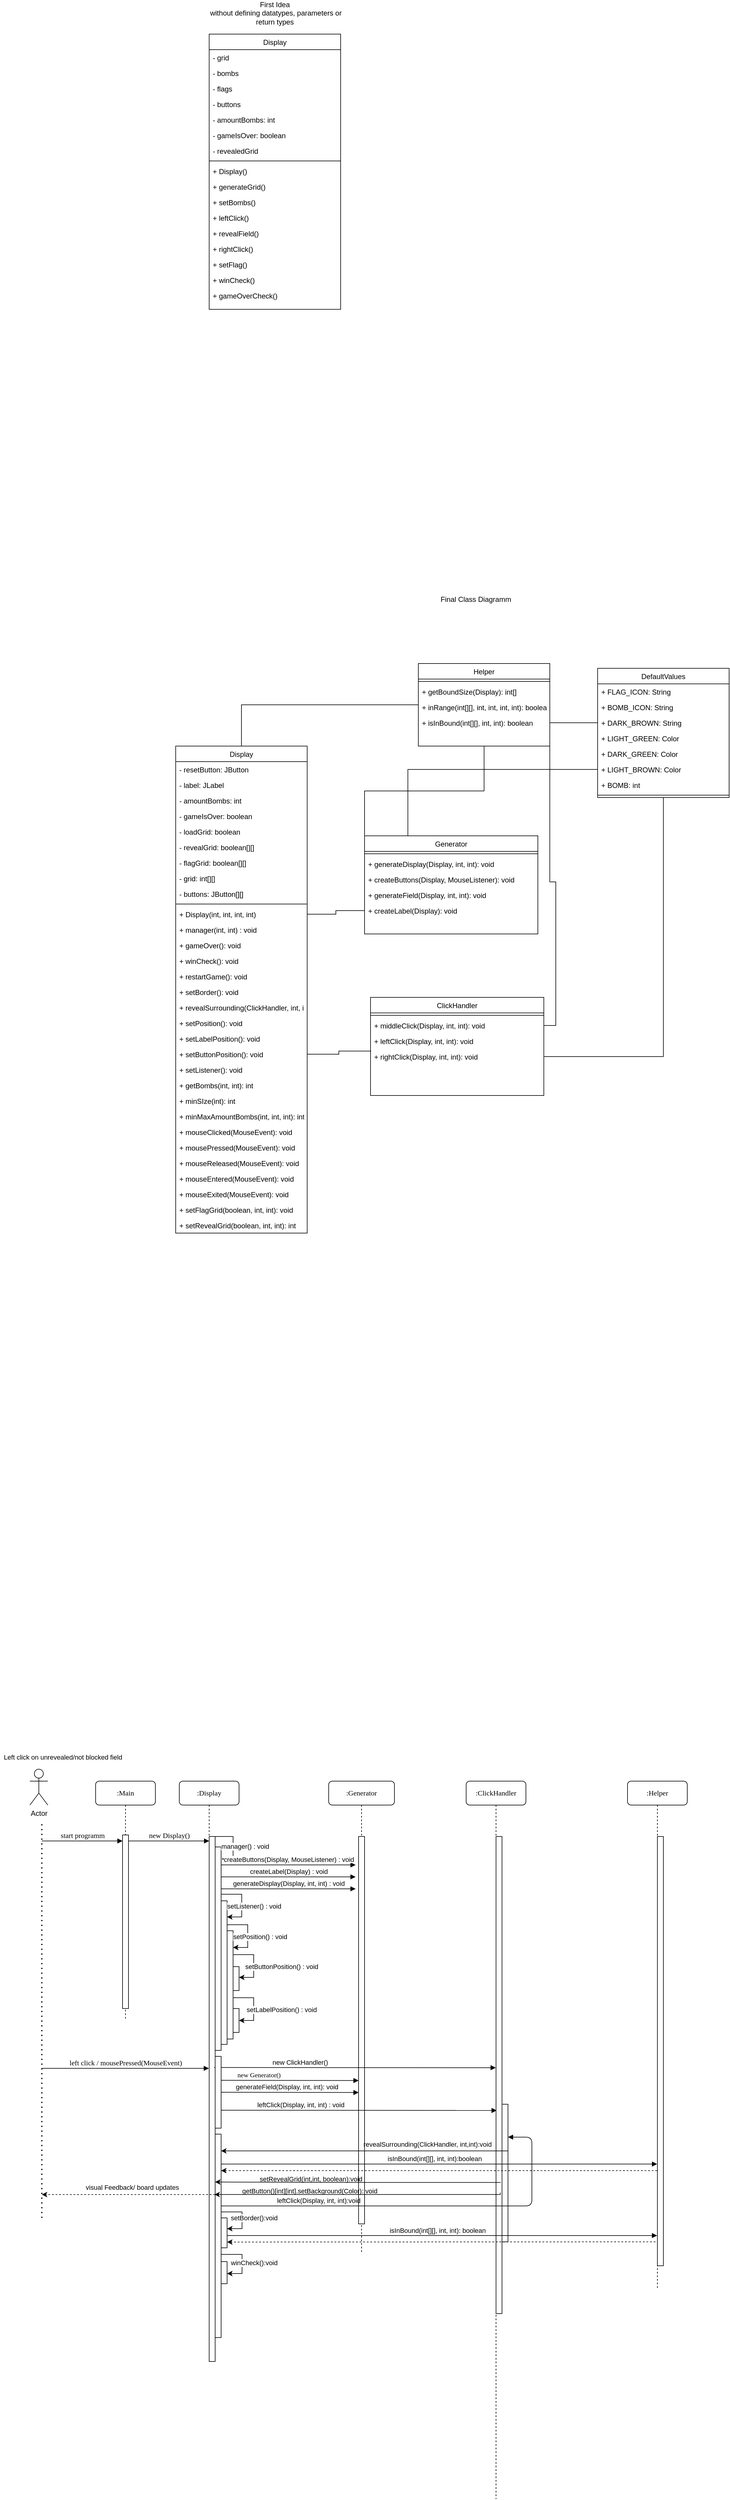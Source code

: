 <mxfile version="15.5.9" type="device"><diagram id="C5RBs43oDa-KdzZeNtuy" name="Page-1"><mxGraphModel dx="1283" dy="3025" grid="1" gridSize="10" guides="1" tooltips="1" connect="1" arrows="1" fold="1" page="1" pageScale="1" pageWidth="827" pageHeight="1169" math="0" shadow="0"><root><mxCell id="WIyWlLk6GJQsqaUBKTNV-0"/><mxCell id="WIyWlLk6GJQsqaUBKTNV-1" parent="WIyWlLk6GJQsqaUBKTNV-0"/><mxCell id="wgluwblKVtOTfsd3sbPl-81" style="edgeStyle=orthogonalEdgeStyle;rounded=0;orthogonalLoop=1;jettySize=auto;html=1;entryX=1;entryY=0.5;entryDx=0;entryDy=0;endArrow=none;endFill=0;" edge="1" parent="WIyWlLk6GJQsqaUBKTNV-1" source="uUnp1mqmzQOlFuW902xg-12" target="wgluwblKVtOTfsd3sbPl-70"><mxGeometry relative="1" as="geometry"/></mxCell><mxCell id="uUnp1mqmzQOlFuW902xg-12" value="DefaultValues" style="swimlane;fontStyle=0;align=center;verticalAlign=top;childLayout=stackLayout;horizontal=1;startSize=26;horizontalStack=0;resizeParent=1;resizeLast=0;collapsible=1;marginBottom=0;rounded=0;shadow=0;strokeWidth=1;" parent="WIyWlLk6GJQsqaUBKTNV-1" vertex="1"><mxGeometry x="1020" y="-880" width="220" height="216" as="geometry"><mxRectangle x="130" y="380" width="160" height="26" as="alternateBounds"/></mxGeometry></mxCell><mxCell id="uUnp1mqmzQOlFuW902xg-39" value="+ FLAG_ICON: String" style="text;align=left;verticalAlign=top;spacingLeft=4;spacingRight=4;overflow=hidden;rotatable=0;points=[[0,0.5],[1,0.5]];portConstraint=eastwest;" parent="uUnp1mqmzQOlFuW902xg-12" vertex="1"><mxGeometry y="26" width="220" height="26" as="geometry"/></mxCell><mxCell id="uUnp1mqmzQOlFuW902xg-40" value="+ BOMB_ICON: String" style="text;align=left;verticalAlign=top;spacingLeft=4;spacingRight=4;overflow=hidden;rotatable=0;points=[[0,0.5],[1,0.5]];portConstraint=eastwest;" parent="uUnp1mqmzQOlFuW902xg-12" vertex="1"><mxGeometry y="52" width="220" height="26" as="geometry"/></mxCell><mxCell id="hZGwBYvbkVKlF5h9FPud-7" value="+ DARK_BROWN: String" style="text;align=left;verticalAlign=top;spacingLeft=4;spacingRight=4;overflow=hidden;rotatable=0;points=[[0,0.5],[1,0.5]];portConstraint=eastwest;" parent="uUnp1mqmzQOlFuW902xg-12" vertex="1"><mxGeometry y="78" width="220" height="26" as="geometry"/></mxCell><mxCell id="hZGwBYvbkVKlF5h9FPud-1" value="+ LIGHT_GREEN: Color" style="text;align=left;verticalAlign=top;spacingLeft=4;spacingRight=4;overflow=hidden;rotatable=0;points=[[0,0.5],[1,0.5]];portConstraint=eastwest;" parent="uUnp1mqmzQOlFuW902xg-12" vertex="1"><mxGeometry y="104" width="220" height="26" as="geometry"/></mxCell><mxCell id="hZGwBYvbkVKlF5h9FPud-2" value="+ DARK_GREEN: Color" style="text;align=left;verticalAlign=top;spacingLeft=4;spacingRight=4;overflow=hidden;rotatable=0;points=[[0,0.5],[1,0.5]];portConstraint=eastwest;" parent="uUnp1mqmzQOlFuW902xg-12" vertex="1"><mxGeometry y="130" width="220" height="26" as="geometry"/></mxCell><mxCell id="hZGwBYvbkVKlF5h9FPud-5" value="+ LIGHT_BROWN: Color" style="text;align=left;verticalAlign=top;spacingLeft=4;spacingRight=4;overflow=hidden;rotatable=0;points=[[0,0.5],[1,0.5]];portConstraint=eastwest;" parent="uUnp1mqmzQOlFuW902xg-12" vertex="1"><mxGeometry y="156" width="220" height="26" as="geometry"/></mxCell><mxCell id="hZGwBYvbkVKlF5h9FPud-3" value="+ BOMB: int" style="text;align=left;verticalAlign=top;spacingLeft=4;spacingRight=4;overflow=hidden;rotatable=0;points=[[0,0.5],[1,0.5]];portConstraint=eastwest;" parent="uUnp1mqmzQOlFuW902xg-12" vertex="1"><mxGeometry y="182" width="220" height="26" as="geometry"/></mxCell><mxCell id="uUnp1mqmzQOlFuW902xg-15" value="" style="line;html=1;strokeWidth=1;align=left;verticalAlign=middle;spacingTop=-1;spacingLeft=3;spacingRight=3;rotatable=0;labelPosition=right;points=[];portConstraint=eastwest;" parent="uUnp1mqmzQOlFuW902xg-12" vertex="1"><mxGeometry y="208" width="220" height="8" as="geometry"/></mxCell><mxCell id="9EI791D7ymc9p0CAdMPS-42" value=":Display" style="shape=umlLifeline;perimeter=lifelinePerimeter;whiteSpace=wrap;html=1;container=1;collapsible=0;recursiveResize=0;outlineConnect=0;rounded=1;shadow=0;comic=0;labelBackgroundColor=none;strokeWidth=1;fontFamily=Verdana;fontSize=12;align=center;" parent="WIyWlLk6GJQsqaUBKTNV-1" vertex="1"><mxGeometry x="320" y="980" width="100" height="970" as="geometry"/></mxCell><mxCell id="9EI791D7ymc9p0CAdMPS-43" value="" style="html=1;points=[];perimeter=orthogonalPerimeter;rounded=0;shadow=0;comic=0;labelBackgroundColor=none;strokeWidth=1;fontFamily=Verdana;fontSize=12;align=center;" parent="9EI791D7ymc9p0CAdMPS-42" vertex="1"><mxGeometry x="60" y="110" width="10" height="340" as="geometry"/></mxCell><mxCell id="9EI791D7ymc9p0CAdMPS-44" style="edgeStyle=orthogonalEdgeStyle;rounded=0;orthogonalLoop=1;jettySize=auto;html=1;exitX=0.552;exitY=0;exitDx=0;exitDy=0;exitPerimeter=0;" parent="9EI791D7ymc9p0CAdMPS-42" source="9EI791D7ymc9p0CAdMPS-46" edge="1"><mxGeometry relative="1" as="geometry"><mxPoint x="71" y="130" as="targetPoint"/><Array as="points"><mxPoint x="90" y="93"/><mxPoint x="90" y="130"/></Array></mxGeometry></mxCell><mxCell id="9EI791D7ymc9p0CAdMPS-45" value="manager() : void" style="edgeLabel;html=1;align=center;verticalAlign=middle;resizable=0;points=[];" parent="9EI791D7ymc9p0CAdMPS-44" vertex="1" connectable="0"><mxGeometry x="0.113" relative="1" as="geometry"><mxPoint x="20" as="offset"/></mxGeometry></mxCell><mxCell id="9EI791D7ymc9p0CAdMPS-46" value="" style="html=1;points=[];perimeter=orthogonalPerimeter;rounded=0;shadow=0;comic=0;labelBackgroundColor=none;strokeWidth=1;fontFamily=Verdana;fontSize=12;align=center;" parent="9EI791D7ymc9p0CAdMPS-42" vertex="1"><mxGeometry x="50" y="92.5" width="10" height="877.5" as="geometry"/></mxCell><mxCell id="9EI791D7ymc9p0CAdMPS-66" value="" style="html=1;points=[];perimeter=orthogonalPerimeter;rounded=0;shadow=0;comic=0;labelBackgroundColor=none;strokeWidth=1;fontFamily=Verdana;fontSize=12;align=center;" parent="9EI791D7ymc9p0CAdMPS-42" vertex="1"><mxGeometry x="70" y="200" width="10" height="240" as="geometry"/></mxCell><mxCell id="wgluwblKVtOTfsd3sbPl-140" style="edgeStyle=orthogonalEdgeStyle;rounded=0;orthogonalLoop=1;jettySize=auto;html=1;exitX=0.552;exitY=0;exitDx=0;exitDy=0;exitPerimeter=0;" edge="1" parent="9EI791D7ymc9p0CAdMPS-42"><mxGeometry relative="1" as="geometry"><mxPoint x="80" y="227" as="targetPoint"/><Array as="points"><mxPoint x="104.48" y="189.53"/><mxPoint x="104.48" y="226.53"/></Array><mxPoint x="70" y="189.03" as="sourcePoint"/></mxGeometry></mxCell><mxCell id="wgluwblKVtOTfsd3sbPl-141" value="setListener() : void" style="edgeLabel;html=1;align=center;verticalAlign=middle;resizable=0;points=[];" vertex="1" connectable="0" parent="wgluwblKVtOTfsd3sbPl-140"><mxGeometry x="0.113" relative="1" as="geometry"><mxPoint x="20" as="offset"/></mxGeometry></mxCell><mxCell id="wgluwblKVtOTfsd3sbPl-220" value="" style="html=1;points=[];perimeter=orthogonalPerimeter;rounded=0;shadow=0;comic=0;labelBackgroundColor=none;strokeWidth=1;fontFamily=Verdana;fontSize=12;align=center;" vertex="1" parent="9EI791D7ymc9p0CAdMPS-42"><mxGeometry x="70" y="730" width="10" height="50" as="geometry"/></mxCell><mxCell id="wgluwblKVtOTfsd3sbPl-221" style="edgeStyle=orthogonalEdgeStyle;rounded=0;orthogonalLoop=1;jettySize=auto;html=1;exitX=0.552;exitY=0;exitDx=0;exitDy=0;exitPerimeter=0;" edge="1" parent="9EI791D7ymc9p0CAdMPS-42"><mxGeometry relative="1" as="geometry"><mxPoint x="80" y="823" as="targetPoint"/><Array as="points"><mxPoint x="70" y="791"/><mxPoint x="105" y="791"/><mxPoint x="105" y="823"/></Array><mxPoint x="70" y="785.03" as="sourcePoint"/></mxGeometry></mxCell><mxCell id="wgluwblKVtOTfsd3sbPl-222" value="winCheck():void" style="edgeLabel;html=1;align=center;verticalAlign=middle;resizable=0;points=[];" vertex="1" connectable="0" parent="wgluwblKVtOTfsd3sbPl-221"><mxGeometry x="0.113" relative="1" as="geometry"><mxPoint x="20" as="offset"/></mxGeometry></mxCell><mxCell id="9EI791D7ymc9p0CAdMPS-47" value=":Main" style="shape=umlLifeline;perimeter=lifelinePerimeter;whiteSpace=wrap;html=1;container=1;collapsible=0;recursiveResize=0;outlineConnect=0;rounded=1;shadow=0;comic=0;labelBackgroundColor=none;strokeWidth=1;fontFamily=Verdana;fontSize=12;align=center;" parent="WIyWlLk6GJQsqaUBKTNV-1" vertex="1"><mxGeometry x="180" y="980" width="100" height="400" as="geometry"/></mxCell><mxCell id="9EI791D7ymc9p0CAdMPS-48" value="" style="html=1;points=[];perimeter=orthogonalPerimeter;rounded=0;shadow=0;comic=0;labelBackgroundColor=none;strokeWidth=1;fontFamily=Verdana;fontSize=12;align=center;" parent="9EI791D7ymc9p0CAdMPS-47" vertex="1"><mxGeometry x="45" y="90" width="10" height="290" as="geometry"/></mxCell><mxCell id="9EI791D7ymc9p0CAdMPS-49" value="new Display()" style="html=1;verticalAlign=bottom;endArrow=block;labelBackgroundColor=none;fontFamily=Verdana;fontSize=12;edgeStyle=elbowEdgeStyle;elbow=vertical;" parent="WIyWlLk6GJQsqaUBKTNV-1" source="9EI791D7ymc9p0CAdMPS-48" edge="1"><mxGeometry relative="1" as="geometry"><mxPoint x="300" y="1090" as="sourcePoint"/><mxPoint x="370" y="1080" as="targetPoint"/><Array as="points"><mxPoint x="370" y="1080"/></Array></mxGeometry></mxCell><mxCell id="9EI791D7ymc9p0CAdMPS-65" value="&lt;span style=&quot;font-size: 11px ; background-color: rgb(255 , 255 , 255)&quot;&gt;Left click on unrevealed/not blocked field&lt;/span&gt;" style="text;html=1;align=center;verticalAlign=middle;resizable=0;points=[];autosize=1;" parent="WIyWlLk6GJQsqaUBKTNV-1" vertex="1"><mxGeometry x="20" y="930" width="210" height="20" as="geometry"/></mxCell><mxCell id="wgluwblKVtOTfsd3sbPl-4" value="Display" style="swimlane;fontStyle=0;align=center;verticalAlign=top;childLayout=stackLayout;horizontal=1;startSize=26;horizontalStack=0;resizeParent=1;resizeLast=0;collapsible=1;marginBottom=0;rounded=0;shadow=0;strokeWidth=1;" vertex="1" parent="WIyWlLk6GJQsqaUBKTNV-1"><mxGeometry x="314" y="-750" width="220" height="814" as="geometry"><mxRectangle x="130" y="380" width="160" height="26" as="alternateBounds"/></mxGeometry></mxCell><mxCell id="wgluwblKVtOTfsd3sbPl-5" value="- resetButton: JButton" style="text;align=left;verticalAlign=top;spacingLeft=4;spacingRight=4;overflow=hidden;rotatable=0;points=[[0,0.5],[1,0.5]];portConstraint=eastwest;" vertex="1" parent="wgluwblKVtOTfsd3sbPl-4"><mxGeometry y="26" width="220" height="26" as="geometry"/></mxCell><mxCell id="wgluwblKVtOTfsd3sbPl-6" value="- label: JLabel" style="text;align=left;verticalAlign=top;spacingLeft=4;spacingRight=4;overflow=hidden;rotatable=0;points=[[0,0.5],[1,0.5]];portConstraint=eastwest;" vertex="1" parent="wgluwblKVtOTfsd3sbPl-4"><mxGeometry y="52" width="220" height="26" as="geometry"/></mxCell><mxCell id="wgluwblKVtOTfsd3sbPl-7" value="- amountBombs: int" style="text;align=left;verticalAlign=top;spacingLeft=4;spacingRight=4;overflow=hidden;rotatable=0;points=[[0,0.5],[1,0.5]];portConstraint=eastwest;" vertex="1" parent="wgluwblKVtOTfsd3sbPl-4"><mxGeometry y="78" width="220" height="26" as="geometry"/></mxCell><mxCell id="wgluwblKVtOTfsd3sbPl-71" value="- gameIsOver: boolean" style="text;align=left;verticalAlign=top;spacingLeft=4;spacingRight=4;overflow=hidden;rotatable=0;points=[[0,0.5],[1,0.5]];portConstraint=eastwest;" vertex="1" parent="wgluwblKVtOTfsd3sbPl-4"><mxGeometry y="104" width="220" height="26" as="geometry"/></mxCell><mxCell id="wgluwblKVtOTfsd3sbPl-8" value="- loadGrid: boolean" style="text;align=left;verticalAlign=top;spacingLeft=4;spacingRight=4;overflow=hidden;rotatable=0;points=[[0,0.5],[1,0.5]];portConstraint=eastwest;" vertex="1" parent="wgluwblKVtOTfsd3sbPl-4"><mxGeometry y="130" width="220" height="26" as="geometry"/></mxCell><mxCell id="wgluwblKVtOTfsd3sbPl-9" value="- revealGrid: boolean[][]" style="text;align=left;verticalAlign=top;spacingLeft=4;spacingRight=4;overflow=hidden;rotatable=0;points=[[0,0.5],[1,0.5]];portConstraint=eastwest;" vertex="1" parent="wgluwblKVtOTfsd3sbPl-4"><mxGeometry y="156" width="220" height="26" as="geometry"/></mxCell><mxCell id="wgluwblKVtOTfsd3sbPl-10" value="- flagGrid: boolean[][]" style="text;align=left;verticalAlign=top;spacingLeft=4;spacingRight=4;overflow=hidden;rotatable=0;points=[[0,0.5],[1,0.5]];portConstraint=eastwest;" vertex="1" parent="wgluwblKVtOTfsd3sbPl-4"><mxGeometry y="182" width="220" height="26" as="geometry"/></mxCell><mxCell id="wgluwblKVtOTfsd3sbPl-11" value="- grid: int[][]" style="text;align=left;verticalAlign=top;spacingLeft=4;spacingRight=4;overflow=hidden;rotatable=0;points=[[0,0.5],[1,0.5]];portConstraint=eastwest;" vertex="1" parent="wgluwblKVtOTfsd3sbPl-4"><mxGeometry y="208" width="220" height="26" as="geometry"/></mxCell><mxCell id="wgluwblKVtOTfsd3sbPl-12" value="- buttons: JButton[][]" style="text;align=left;verticalAlign=top;spacingLeft=4;spacingRight=4;overflow=hidden;rotatable=0;points=[[0,0.5],[1,0.5]];portConstraint=eastwest;" vertex="1" parent="wgluwblKVtOTfsd3sbPl-4"><mxGeometry y="234" width="220" height="26" as="geometry"/></mxCell><mxCell id="wgluwblKVtOTfsd3sbPl-14" value="" style="line;html=1;strokeWidth=1;align=left;verticalAlign=middle;spacingTop=-1;spacingLeft=3;spacingRight=3;rotatable=0;labelPosition=right;points=[];portConstraint=eastwest;" vertex="1" parent="wgluwblKVtOTfsd3sbPl-4"><mxGeometry y="260" width="220" height="8" as="geometry"/></mxCell><mxCell id="wgluwblKVtOTfsd3sbPl-72" value="+ Display(int, int, int, int) " style="text;align=left;verticalAlign=top;spacingLeft=4;spacingRight=4;overflow=hidden;rotatable=0;points=[[0,0.5],[1,0.5]];portConstraint=eastwest;" vertex="1" parent="wgluwblKVtOTfsd3sbPl-4"><mxGeometry y="268" width="220" height="26" as="geometry"/></mxCell><mxCell id="wgluwblKVtOTfsd3sbPl-15" value="+ manager(int, int) : void" style="text;align=left;verticalAlign=top;spacingLeft=4;spacingRight=4;overflow=hidden;rotatable=0;points=[[0,0.5],[1,0.5]];portConstraint=eastwest;" vertex="1" parent="wgluwblKVtOTfsd3sbPl-4"><mxGeometry y="294" width="220" height="26" as="geometry"/></mxCell><mxCell id="wgluwblKVtOTfsd3sbPl-17" value="+ gameOver(): void" style="text;align=left;verticalAlign=top;spacingLeft=4;spacingRight=4;overflow=hidden;rotatable=0;points=[[0,0.5],[1,0.5]];portConstraint=eastwest;" vertex="1" parent="wgluwblKVtOTfsd3sbPl-4"><mxGeometry y="320" width="220" height="26" as="geometry"/></mxCell><mxCell id="wgluwblKVtOTfsd3sbPl-18" value="+ winCheck(): void" style="text;align=left;verticalAlign=top;spacingLeft=4;spacingRight=4;overflow=hidden;rotatable=0;points=[[0,0.5],[1,0.5]];portConstraint=eastwest;" vertex="1" parent="wgluwblKVtOTfsd3sbPl-4"><mxGeometry y="346" width="220" height="26" as="geometry"/></mxCell><mxCell id="wgluwblKVtOTfsd3sbPl-19" value="+ restartGame(): void" style="text;align=left;verticalAlign=top;spacingLeft=4;spacingRight=4;overflow=hidden;rotatable=0;points=[[0,0.5],[1,0.5]];portConstraint=eastwest;" vertex="1" parent="wgluwblKVtOTfsd3sbPl-4"><mxGeometry y="372" width="220" height="26" as="geometry"/></mxCell><mxCell id="wgluwblKVtOTfsd3sbPl-20" value="+ setBorder(): void" style="text;align=left;verticalAlign=top;spacingLeft=4;spacingRight=4;overflow=hidden;rotatable=0;points=[[0,0.5],[1,0.5]];portConstraint=eastwest;" vertex="1" parent="wgluwblKVtOTfsd3sbPl-4"><mxGeometry y="398" width="220" height="26" as="geometry"/></mxCell><mxCell id="wgluwblKVtOTfsd3sbPl-22" value="+ revealSurrounding(ClickHandler, int, int): void" style="text;align=left;verticalAlign=top;spacingLeft=4;spacingRight=4;overflow=hidden;rotatable=0;points=[[0,0.5],[1,0.5]];portConstraint=eastwest;" vertex="1" parent="wgluwblKVtOTfsd3sbPl-4"><mxGeometry y="424" width="220" height="26" as="geometry"/></mxCell><mxCell id="wgluwblKVtOTfsd3sbPl-16" value="+ setPosition(): void" style="text;align=left;verticalAlign=top;spacingLeft=4;spacingRight=4;overflow=hidden;rotatable=0;points=[[0,0.5],[1,0.5]];portConstraint=eastwest;" vertex="1" parent="wgluwblKVtOTfsd3sbPl-4"><mxGeometry y="450" width="220" height="26" as="geometry"/></mxCell><mxCell id="wgluwblKVtOTfsd3sbPl-73" value="+ setLabelPosition(): void" style="text;align=left;verticalAlign=top;spacingLeft=4;spacingRight=4;overflow=hidden;rotatable=0;points=[[0,0.5],[1,0.5]];portConstraint=eastwest;" vertex="1" parent="wgluwblKVtOTfsd3sbPl-4"><mxGeometry y="476" width="220" height="26" as="geometry"/></mxCell><mxCell id="wgluwblKVtOTfsd3sbPl-28" value="+ setButtonPosition(): void" style="text;align=left;verticalAlign=top;spacingLeft=4;spacingRight=4;overflow=hidden;rotatable=0;points=[[0,0.5],[1,0.5]];portConstraint=eastwest;" vertex="1" parent="wgluwblKVtOTfsd3sbPl-4"><mxGeometry y="502" width="220" height="26" as="geometry"/></mxCell><mxCell id="wgluwblKVtOTfsd3sbPl-33" value="+ setListener(): void" style="text;align=left;verticalAlign=top;spacingLeft=4;spacingRight=4;overflow=hidden;rotatable=0;points=[[0,0.5],[1,0.5]];portConstraint=eastwest;" vertex="1" parent="wgluwblKVtOTfsd3sbPl-4"><mxGeometry y="528" width="220" height="26" as="geometry"/></mxCell><mxCell id="wgluwblKVtOTfsd3sbPl-34" value="+ getBombs(int, int): int" style="text;align=left;verticalAlign=top;spacingLeft=4;spacingRight=4;overflow=hidden;rotatable=0;points=[[0,0.5],[1,0.5]];portConstraint=eastwest;" vertex="1" parent="wgluwblKVtOTfsd3sbPl-4"><mxGeometry y="554" width="220" height="26" as="geometry"/></mxCell><mxCell id="wgluwblKVtOTfsd3sbPl-35" value="+ minSIze(int): int" style="text;align=left;verticalAlign=top;spacingLeft=4;spacingRight=4;overflow=hidden;rotatable=0;points=[[0,0.5],[1,0.5]];portConstraint=eastwest;" vertex="1" parent="wgluwblKVtOTfsd3sbPl-4"><mxGeometry y="580" width="220" height="26" as="geometry"/></mxCell><mxCell id="wgluwblKVtOTfsd3sbPl-36" value="+ minMaxAmountBombs(int, int, int): int" style="text;align=left;verticalAlign=top;spacingLeft=4;spacingRight=4;overflow=hidden;rotatable=0;points=[[0,0.5],[1,0.5]];portConstraint=eastwest;" vertex="1" parent="wgluwblKVtOTfsd3sbPl-4"><mxGeometry y="606" width="220" height="26" as="geometry"/></mxCell><mxCell id="wgluwblKVtOTfsd3sbPl-37" value="+ mouseClicked(MouseEvent): void" style="text;align=left;verticalAlign=top;spacingLeft=4;spacingRight=4;overflow=hidden;rotatable=0;points=[[0,0.5],[1,0.5]];portConstraint=eastwest;" vertex="1" parent="wgluwblKVtOTfsd3sbPl-4"><mxGeometry y="632" width="220" height="26" as="geometry"/></mxCell><mxCell id="wgluwblKVtOTfsd3sbPl-38" value="+ mousePressed(MouseEvent): void" style="text;align=left;verticalAlign=top;spacingLeft=4;spacingRight=4;overflow=hidden;rotatable=0;points=[[0,0.5],[1,0.5]];portConstraint=eastwest;" vertex="1" parent="wgluwblKVtOTfsd3sbPl-4"><mxGeometry y="658" width="220" height="26" as="geometry"/></mxCell><mxCell id="wgluwblKVtOTfsd3sbPl-39" value="+ mouseReleased(MouseEvent): void" style="text;align=left;verticalAlign=top;spacingLeft=4;spacingRight=4;overflow=hidden;rotatable=0;points=[[0,0.5],[1,0.5]];portConstraint=eastwest;" vertex="1" parent="wgluwblKVtOTfsd3sbPl-4"><mxGeometry y="684" width="220" height="26" as="geometry"/></mxCell><mxCell id="wgluwblKVtOTfsd3sbPl-40" value="+ mouseEntered(MouseEvent): void" style="text;align=left;verticalAlign=top;spacingLeft=4;spacingRight=4;overflow=hidden;rotatable=0;points=[[0,0.5],[1,0.5]];portConstraint=eastwest;" vertex="1" parent="wgluwblKVtOTfsd3sbPl-4"><mxGeometry y="710" width="220" height="26" as="geometry"/></mxCell><mxCell id="wgluwblKVtOTfsd3sbPl-41" value="+ mouseExited(MouseEvent): void" style="text;align=left;verticalAlign=top;spacingLeft=4;spacingRight=4;overflow=hidden;rotatable=0;points=[[0,0.5],[1,0.5]];portConstraint=eastwest;" vertex="1" parent="wgluwblKVtOTfsd3sbPl-4"><mxGeometry y="736" width="220" height="26" as="geometry"/></mxCell><mxCell id="wgluwblKVtOTfsd3sbPl-116" value="+ setFlagGrid(boolean, int, int): void" style="text;align=left;verticalAlign=top;spacingLeft=4;spacingRight=4;overflow=hidden;rotatable=0;points=[[0,0.5],[1,0.5]];portConstraint=eastwest;" vertex="1" parent="wgluwblKVtOTfsd3sbPl-4"><mxGeometry y="762" width="220" height="26" as="geometry"/></mxCell><mxCell id="wgluwblKVtOTfsd3sbPl-117" value="+ setRevealGrid(boolean, int, int): int" style="text;align=left;verticalAlign=top;spacingLeft=4;spacingRight=4;overflow=hidden;rotatable=0;points=[[0,0.5],[1,0.5]];portConstraint=eastwest;" vertex="1" parent="wgluwblKVtOTfsd3sbPl-4"><mxGeometry y="788" width="220" height="26" as="geometry"/></mxCell><mxCell id="wgluwblKVtOTfsd3sbPl-77" style="edgeStyle=orthogonalEdgeStyle;rounded=0;orthogonalLoop=1;jettySize=auto;html=1;entryX=0.5;entryY=0;entryDx=0;entryDy=0;endArrow=none;endFill=0;" edge="1" parent="WIyWlLk6GJQsqaUBKTNV-1" source="wgluwblKVtOTfsd3sbPl-43" target="wgluwblKVtOTfsd3sbPl-4"><mxGeometry relative="1" as="geometry"/></mxCell><mxCell id="wgluwblKVtOTfsd3sbPl-79" style="edgeStyle=orthogonalEdgeStyle;rounded=0;orthogonalLoop=1;jettySize=auto;html=1;entryX=0;entryY=0;entryDx=0;entryDy=0;endArrow=none;endFill=0;" edge="1" parent="WIyWlLk6GJQsqaUBKTNV-1" source="wgluwblKVtOTfsd3sbPl-43" target="wgluwblKVtOTfsd3sbPl-53"><mxGeometry relative="1" as="geometry"/></mxCell><mxCell id="wgluwblKVtOTfsd3sbPl-82" style="edgeStyle=orthogonalEdgeStyle;rounded=0;orthogonalLoop=1;jettySize=auto;html=1;exitX=1;exitY=1;exitDx=0;exitDy=0;entryX=1;entryY=0.5;entryDx=0;entryDy=0;endArrow=none;endFill=0;" edge="1" parent="WIyWlLk6GJQsqaUBKTNV-1" source="wgluwblKVtOTfsd3sbPl-43" target="wgluwblKVtOTfsd3sbPl-25"><mxGeometry relative="1" as="geometry"/></mxCell><mxCell id="wgluwblKVtOTfsd3sbPl-43" value="Helper" style="swimlane;fontStyle=0;align=center;verticalAlign=top;childLayout=stackLayout;horizontal=1;startSize=26;horizontalStack=0;resizeParent=1;resizeLast=0;collapsible=1;marginBottom=0;rounded=0;shadow=0;strokeWidth=1;" vertex="1" parent="WIyWlLk6GJQsqaUBKTNV-1"><mxGeometry x="720" y="-888" width="220" height="138" as="geometry"><mxRectangle x="130" y="380" width="160" height="26" as="alternateBounds"/></mxGeometry></mxCell><mxCell id="wgluwblKVtOTfsd3sbPl-51" value="" style="line;html=1;strokeWidth=1;align=left;verticalAlign=middle;spacingTop=-1;spacingLeft=3;spacingRight=3;rotatable=0;labelPosition=right;points=[];portConstraint=eastwest;" vertex="1" parent="wgluwblKVtOTfsd3sbPl-43"><mxGeometry y="26" width="220" height="8" as="geometry"/></mxCell><mxCell id="wgluwblKVtOTfsd3sbPl-30" value="+ getBoundSize(Display): int[]" style="text;align=left;verticalAlign=top;spacingLeft=4;spacingRight=4;overflow=hidden;rotatable=0;points=[[0,0.5],[1,0.5]];portConstraint=eastwest;" vertex="1" parent="wgluwblKVtOTfsd3sbPl-43"><mxGeometry y="34" width="220" height="26" as="geometry"/></mxCell><mxCell id="wgluwblKVtOTfsd3sbPl-32" value="+ inRange(int[][], int, int, int, int): boolean" style="text;align=left;verticalAlign=top;spacingLeft=4;spacingRight=4;overflow=hidden;rotatable=0;points=[[0,0.5],[1,0.5]];portConstraint=eastwest;" vertex="1" parent="wgluwblKVtOTfsd3sbPl-43"><mxGeometry y="60" width="220" height="26" as="geometry"/></mxCell><mxCell id="wgluwblKVtOTfsd3sbPl-23" value="+ isInBound(int[][], int, int): boolean" style="text;align=left;verticalAlign=top;spacingLeft=4;spacingRight=4;overflow=hidden;rotatable=0;points=[[0,0.5],[1,0.5]];portConstraint=eastwest;" vertex="1" parent="wgluwblKVtOTfsd3sbPl-43"><mxGeometry y="86" width="220" height="26" as="geometry"/></mxCell><mxCell id="wgluwblKVtOTfsd3sbPl-53" value="Generator" style="swimlane;fontStyle=0;align=center;verticalAlign=top;childLayout=stackLayout;horizontal=1;startSize=26;horizontalStack=0;resizeParent=1;resizeLast=0;collapsible=1;marginBottom=0;rounded=0;shadow=0;strokeWidth=1;" vertex="1" parent="WIyWlLk6GJQsqaUBKTNV-1"><mxGeometry x="630" y="-600" width="290" height="164" as="geometry"><mxRectangle x="130" y="380" width="160" height="26" as="alternateBounds"/></mxGeometry></mxCell><mxCell id="wgluwblKVtOTfsd3sbPl-54" value="" style="line;html=1;strokeWidth=1;align=left;verticalAlign=middle;spacingTop=-1;spacingLeft=3;spacingRight=3;rotatable=0;labelPosition=right;points=[];portConstraint=eastwest;" vertex="1" parent="wgluwblKVtOTfsd3sbPl-53"><mxGeometry y="26" width="290" height="8" as="geometry"/></mxCell><mxCell id="wgluwblKVtOTfsd3sbPl-26" value="+ generateDisplay(Display, int, int): void" style="text;align=left;verticalAlign=top;spacingLeft=4;spacingRight=4;overflow=hidden;rotatable=0;points=[[0,0.5],[1,0.5]];portConstraint=eastwest;" vertex="1" parent="wgluwblKVtOTfsd3sbPl-53"><mxGeometry y="34" width="290" height="26" as="geometry"/></mxCell><mxCell id="wgluwblKVtOTfsd3sbPl-27" value="+ createButtons(Display, MouseListener): void" style="text;align=left;verticalAlign=top;spacingLeft=4;spacingRight=4;overflow=hidden;rotatable=0;points=[[0,0.5],[1,0.5]];portConstraint=eastwest;" vertex="1" parent="wgluwblKVtOTfsd3sbPl-53"><mxGeometry y="60" width="290" height="26" as="geometry"/></mxCell><mxCell id="wgluwblKVtOTfsd3sbPl-31" value="+ generateField(Display, int, int): void" style="text;align=left;verticalAlign=top;spacingLeft=4;spacingRight=4;overflow=hidden;rotatable=0;points=[[0,0.5],[1,0.5]];portConstraint=eastwest;" vertex="1" parent="wgluwblKVtOTfsd3sbPl-53"><mxGeometry y="86" width="290" height="26" as="geometry"/></mxCell><mxCell id="wgluwblKVtOTfsd3sbPl-63" value="+ createLabel(Display): void" style="text;align=left;verticalAlign=top;spacingLeft=4;spacingRight=4;overflow=hidden;rotatable=0;points=[[0,0.5],[1,0.5]];portConstraint=eastwest;" vertex="1" parent="wgluwblKVtOTfsd3sbPl-53"><mxGeometry y="112" width="290" height="26" as="geometry"/></mxCell><mxCell id="wgluwblKVtOTfsd3sbPl-64" value="ClickHandler" style="swimlane;fontStyle=0;align=center;verticalAlign=top;childLayout=stackLayout;horizontal=1;startSize=26;horizontalStack=0;resizeParent=1;resizeLast=0;collapsible=1;marginBottom=0;rounded=0;shadow=0;strokeWidth=1;" vertex="1" parent="WIyWlLk6GJQsqaUBKTNV-1"><mxGeometry x="640" y="-330" width="290" height="164" as="geometry"><mxRectangle x="130" y="380" width="160" height="26" as="alternateBounds"/></mxGeometry></mxCell><mxCell id="wgluwblKVtOTfsd3sbPl-65" value="" style="line;html=1;strokeWidth=1;align=left;verticalAlign=middle;spacingTop=-1;spacingLeft=3;spacingRight=3;rotatable=0;labelPosition=right;points=[];portConstraint=eastwest;" vertex="1" parent="wgluwblKVtOTfsd3sbPl-64"><mxGeometry y="26" width="290" height="8" as="geometry"/></mxCell><mxCell id="wgluwblKVtOTfsd3sbPl-25" value="+ middleClick(Display, int, int): void" style="text;align=left;verticalAlign=top;spacingLeft=4;spacingRight=4;overflow=hidden;rotatable=0;points=[[0,0.5],[1,0.5]];portConstraint=eastwest;" vertex="1" parent="wgluwblKVtOTfsd3sbPl-64"><mxGeometry y="34" width="290" height="26" as="geometry"/></mxCell><mxCell id="wgluwblKVtOTfsd3sbPl-21" value="+ leftClick(Display, int, int): void" style="text;align=left;verticalAlign=top;spacingLeft=4;spacingRight=4;overflow=hidden;rotatable=0;points=[[0,0.5],[1,0.5]];portConstraint=eastwest;" vertex="1" parent="wgluwblKVtOTfsd3sbPl-64"><mxGeometry y="60" width="290" height="26" as="geometry"/></mxCell><mxCell id="wgluwblKVtOTfsd3sbPl-70" value="+ rightClick(Display, int, int): void" style="text;align=left;verticalAlign=top;spacingLeft=4;spacingRight=4;overflow=hidden;rotatable=0;points=[[0,0.5],[1,0.5]];portConstraint=eastwest;" vertex="1" parent="wgluwblKVtOTfsd3sbPl-64"><mxGeometry y="86" width="290" height="26" as="geometry"/></mxCell><mxCell id="wgluwblKVtOTfsd3sbPl-75" style="edgeStyle=orthogonalEdgeStyle;rounded=0;orthogonalLoop=1;jettySize=auto;html=1;entryX=0;entryY=0.5;entryDx=0;entryDy=0;endArrow=none;endFill=0;" edge="1" parent="WIyWlLk6GJQsqaUBKTNV-1" source="wgluwblKVtOTfsd3sbPl-72" target="wgluwblKVtOTfsd3sbPl-63"><mxGeometry relative="1" as="geometry"/></mxCell><mxCell id="wgluwblKVtOTfsd3sbPl-76" style="edgeStyle=orthogonalEdgeStyle;rounded=0;orthogonalLoop=1;jettySize=auto;html=1;exitX=1;exitY=0.5;exitDx=0;exitDy=0;entryX=0.003;entryY=0.145;entryDx=0;entryDy=0;entryPerimeter=0;endArrow=none;endFill=0;" edge="1" parent="WIyWlLk6GJQsqaUBKTNV-1" source="wgluwblKVtOTfsd3sbPl-28" target="wgluwblKVtOTfsd3sbPl-70"><mxGeometry relative="1" as="geometry"/></mxCell><mxCell id="wgluwblKVtOTfsd3sbPl-78" style="edgeStyle=orthogonalEdgeStyle;rounded=0;orthogonalLoop=1;jettySize=auto;html=1;entryX=1;entryY=0.5;entryDx=0;entryDy=0;endArrow=none;endFill=0;" edge="1" parent="WIyWlLk6GJQsqaUBKTNV-1" source="hZGwBYvbkVKlF5h9FPud-7" target="wgluwblKVtOTfsd3sbPl-23"><mxGeometry relative="1" as="geometry"/></mxCell><mxCell id="wgluwblKVtOTfsd3sbPl-80" style="edgeStyle=orthogonalEdgeStyle;rounded=0;orthogonalLoop=1;jettySize=auto;html=1;exitX=0;exitY=0.5;exitDx=0;exitDy=0;entryX=0.25;entryY=0;entryDx=0;entryDy=0;endArrow=none;endFill=0;" edge="1" parent="WIyWlLk6GJQsqaUBKTNV-1" source="hZGwBYvbkVKlF5h9FPud-5" target="wgluwblKVtOTfsd3sbPl-53"><mxGeometry relative="1" as="geometry"/></mxCell><mxCell id="wgluwblKVtOTfsd3sbPl-83" value="Display" style="swimlane;fontStyle=0;align=center;verticalAlign=top;childLayout=stackLayout;horizontal=1;startSize=26;horizontalStack=0;resizeParent=1;resizeLast=0;collapsible=1;marginBottom=0;rounded=0;shadow=0;strokeWidth=1;" vertex="1" parent="WIyWlLk6GJQsqaUBKTNV-1"><mxGeometry x="370" y="-1940" width="220" height="460" as="geometry"><mxRectangle x="130" y="380" width="160" height="26" as="alternateBounds"/></mxGeometry></mxCell><mxCell id="wgluwblKVtOTfsd3sbPl-91" value="- grid" style="text;align=left;verticalAlign=top;spacingLeft=4;spacingRight=4;overflow=hidden;rotatable=0;points=[[0,0.5],[1,0.5]];portConstraint=eastwest;" vertex="1" parent="wgluwblKVtOTfsd3sbPl-83"><mxGeometry y="26" width="220" height="26" as="geometry"/></mxCell><mxCell id="wgluwblKVtOTfsd3sbPl-113" value="- bombs" style="text;align=left;verticalAlign=top;spacingLeft=4;spacingRight=4;overflow=hidden;rotatable=0;points=[[0,0.5],[1,0.5]];portConstraint=eastwest;" vertex="1" parent="wgluwblKVtOTfsd3sbPl-83"><mxGeometry y="52" width="220" height="26" as="geometry"/></mxCell><mxCell id="wgluwblKVtOTfsd3sbPl-114" value="- flags" style="text;align=left;verticalAlign=top;spacingLeft=4;spacingRight=4;overflow=hidden;rotatable=0;points=[[0,0.5],[1,0.5]];portConstraint=eastwest;" vertex="1" parent="wgluwblKVtOTfsd3sbPl-83"><mxGeometry y="78" width="220" height="26" as="geometry"/></mxCell><mxCell id="wgluwblKVtOTfsd3sbPl-92" value="- buttons" style="text;align=left;verticalAlign=top;spacingLeft=4;spacingRight=4;overflow=hidden;rotatable=0;points=[[0,0.5],[1,0.5]];portConstraint=eastwest;" vertex="1" parent="wgluwblKVtOTfsd3sbPl-83"><mxGeometry y="104" width="220" height="26" as="geometry"/></mxCell><mxCell id="wgluwblKVtOTfsd3sbPl-86" value="- amountBombs: int" style="text;align=left;verticalAlign=top;spacingLeft=4;spacingRight=4;overflow=hidden;rotatable=0;points=[[0,0.5],[1,0.5]];portConstraint=eastwest;" vertex="1" parent="wgluwblKVtOTfsd3sbPl-83"><mxGeometry y="130" width="220" height="26" as="geometry"/></mxCell><mxCell id="wgluwblKVtOTfsd3sbPl-87" value="- gameIsOver: boolean" style="text;align=left;verticalAlign=top;spacingLeft=4;spacingRight=4;overflow=hidden;rotatable=0;points=[[0,0.5],[1,0.5]];portConstraint=eastwest;" vertex="1" parent="wgluwblKVtOTfsd3sbPl-83"><mxGeometry y="156" width="220" height="26" as="geometry"/></mxCell><mxCell id="wgluwblKVtOTfsd3sbPl-89" value="- revealedGrid&#10;" style="text;align=left;verticalAlign=top;spacingLeft=4;spacingRight=4;overflow=hidden;rotatable=0;points=[[0,0.5],[1,0.5]];portConstraint=eastwest;" vertex="1" parent="wgluwblKVtOTfsd3sbPl-83"><mxGeometry y="182" width="220" height="26" as="geometry"/></mxCell><mxCell id="wgluwblKVtOTfsd3sbPl-93" value="" style="line;html=1;strokeWidth=1;align=left;verticalAlign=middle;spacingTop=-1;spacingLeft=3;spacingRight=3;rotatable=0;labelPosition=right;points=[];portConstraint=eastwest;" vertex="1" parent="wgluwblKVtOTfsd3sbPl-83"><mxGeometry y="208" width="220" height="8" as="geometry"/></mxCell><mxCell id="wgluwblKVtOTfsd3sbPl-94" value="+ Display() " style="text;align=left;verticalAlign=top;spacingLeft=4;spacingRight=4;overflow=hidden;rotatable=0;points=[[0,0.5],[1,0.5]];portConstraint=eastwest;" vertex="1" parent="wgluwblKVtOTfsd3sbPl-83"><mxGeometry y="216" width="220" height="26" as="geometry"/></mxCell><mxCell id="wgluwblKVtOTfsd3sbPl-95" value="+ generateGrid()" style="text;align=left;verticalAlign=top;spacingLeft=4;spacingRight=4;overflow=hidden;rotatable=0;points=[[0,0.5],[1,0.5]];portConstraint=eastwest;" vertex="1" parent="wgluwblKVtOTfsd3sbPl-83"><mxGeometry y="242" width="220" height="26" as="geometry"/></mxCell><mxCell id="wgluwblKVtOTfsd3sbPl-96" value="+ setBombs()" style="text;align=left;verticalAlign=top;spacingLeft=4;spacingRight=4;overflow=hidden;rotatable=0;points=[[0,0.5],[1,0.5]];portConstraint=eastwest;" vertex="1" parent="wgluwblKVtOTfsd3sbPl-83"><mxGeometry y="268" width="220" height="26" as="geometry"/></mxCell><mxCell id="wgluwblKVtOTfsd3sbPl-109" value="+ leftClick()" style="text;align=left;verticalAlign=top;spacingLeft=4;spacingRight=4;overflow=hidden;rotatable=0;points=[[0,0.5],[1,0.5]];portConstraint=eastwest;" vertex="1" parent="wgluwblKVtOTfsd3sbPl-83"><mxGeometry y="294" width="220" height="26" as="geometry"/></mxCell><mxCell id="wgluwblKVtOTfsd3sbPl-100" value="+ revealField()" style="text;align=left;verticalAlign=top;spacingLeft=4;spacingRight=4;overflow=hidden;rotatable=0;points=[[0,0.5],[1,0.5]];portConstraint=eastwest;" vertex="1" parent="wgluwblKVtOTfsd3sbPl-83"><mxGeometry y="320" width="220" height="26" as="geometry"/></mxCell><mxCell id="wgluwblKVtOTfsd3sbPl-115" value="+ rightClick()" style="text;align=left;verticalAlign=top;spacingLeft=4;spacingRight=4;overflow=hidden;rotatable=0;points=[[0,0.5],[1,0.5]];portConstraint=eastwest;" vertex="1" parent="wgluwblKVtOTfsd3sbPl-83"><mxGeometry y="346" width="220" height="26" as="geometry"/></mxCell><mxCell id="wgluwblKVtOTfsd3sbPl-119" value="+ setFlag()" style="text;align=left;verticalAlign=top;spacingLeft=4;spacingRight=4;overflow=hidden;rotatable=0;points=[[0,0.5],[1,0.5]];portConstraint=eastwest;" vertex="1" parent="wgluwblKVtOTfsd3sbPl-83"><mxGeometry y="372" width="220" height="26" as="geometry"/></mxCell><mxCell id="wgluwblKVtOTfsd3sbPl-97" value="+ winCheck()" style="text;align=left;verticalAlign=top;spacingLeft=4;spacingRight=4;overflow=hidden;rotatable=0;points=[[0,0.5],[1,0.5]];portConstraint=eastwest;" vertex="1" parent="wgluwblKVtOTfsd3sbPl-83"><mxGeometry y="398" width="220" height="26" as="geometry"/></mxCell><mxCell id="wgluwblKVtOTfsd3sbPl-118" value="+ gameOverCheck()" style="text;align=left;verticalAlign=top;spacingLeft=4;spacingRight=4;overflow=hidden;rotatable=0;points=[[0,0.5],[1,0.5]];portConstraint=eastwest;" vertex="1" parent="wgluwblKVtOTfsd3sbPl-83"><mxGeometry y="424" width="220" height="26" as="geometry"/></mxCell><mxCell id="wgluwblKVtOTfsd3sbPl-120" value="First Idea&lt;br&gt;&amp;nbsp;without defining datatypes, parameters or return types" style="text;html=1;strokeColor=none;fillColor=none;align=center;verticalAlign=middle;whiteSpace=wrap;rounded=0;" vertex="1" parent="WIyWlLk6GJQsqaUBKTNV-1"><mxGeometry x="352" y="-1990" width="256" height="30" as="geometry"/></mxCell><mxCell id="wgluwblKVtOTfsd3sbPl-122" value="Final Class Diagramm&amp;nbsp;" style="text;html=1;strokeColor=none;fillColor=none;align=center;verticalAlign=middle;whiteSpace=wrap;rounded=0;" vertex="1" parent="WIyWlLk6GJQsqaUBKTNV-1"><mxGeometry x="690" y="-1010" width="256" height="30" as="geometry"/></mxCell><mxCell id="wgluwblKVtOTfsd3sbPl-129" value=":Generator" style="shape=umlLifeline;perimeter=lifelinePerimeter;whiteSpace=wrap;html=1;container=1;collapsible=0;recursiveResize=0;outlineConnect=0;rounded=1;shadow=0;comic=0;labelBackgroundColor=none;strokeWidth=1;fontFamily=Verdana;fontSize=12;align=center;" vertex="1" parent="WIyWlLk6GJQsqaUBKTNV-1"><mxGeometry x="570" y="980" width="110" height="790" as="geometry"/></mxCell><mxCell id="wgluwblKVtOTfsd3sbPl-132" value="" style="html=1;points=[];perimeter=orthogonalPerimeter;rounded=0;shadow=0;comic=0;labelBackgroundColor=none;strokeWidth=1;fontFamily=Verdana;fontSize=12;align=center;" vertex="1" parent="wgluwblKVtOTfsd3sbPl-129"><mxGeometry x="50" y="92.5" width="10" height="647.5" as="geometry"/></mxCell><mxCell id="wgluwblKVtOTfsd3sbPl-133" value="&lt;span style=&quot;font-family: &amp;#34;helvetica&amp;#34; ; font-size: 11px ; background-color: rgb(255 , 255 , 255)&quot;&gt;createButtons(Display, MouseListener) : void&lt;/span&gt;" style="html=1;verticalAlign=bottom;endArrow=block;labelBackgroundColor=none;fontFamily=Verdana;fontSize=12;edgeStyle=elbowEdgeStyle;elbow=vertical;" edge="1" parent="wgluwblKVtOTfsd3sbPl-129"><mxGeometry relative="1" as="geometry"><mxPoint x="-180" y="140" as="sourcePoint"/><mxPoint x="45" y="140" as="targetPoint"/><Array as="points"><mxPoint x="45" y="140"/></Array></mxGeometry></mxCell><mxCell id="wgluwblKVtOTfsd3sbPl-180" value="&lt;font style=&quot;font-size: 11px&quot; face=&quot;Helvetica&quot;&gt;leftClick(Display, int, int) : void&lt;/font&gt;" style="html=1;verticalAlign=bottom;endArrow=block;labelBackgroundColor=none;fontFamily=Verdana;fontSize=12;edgeStyle=elbowEdgeStyle;elbow=vertical;exitX=0.844;exitY=0.44;exitDx=0;exitDy=0;exitPerimeter=0;" edge="1" parent="wgluwblKVtOTfsd3sbPl-129"><mxGeometry x="-0.392" relative="1" as="geometry"><mxPoint x="-190.0" y="550.0" as="sourcePoint"/><mxPoint x="281.06" y="550.4" as="targetPoint"/><Array as="points"><mxPoint x="-42.94" y="550.4"/></Array><mxPoint as="offset"/></mxGeometry></mxCell><mxCell id="wgluwblKVtOTfsd3sbPl-181" value="&lt;font style=&quot;font-size: 11px&quot;&gt;new Generator()&lt;/font&gt;" style="html=1;verticalAlign=bottom;endArrow=block;labelBackgroundColor=none;fontFamily=Verdana;fontSize=12;edgeStyle=elbowEdgeStyle;elbow=vertical;exitX=0.844;exitY=0.44;exitDx=0;exitDy=0;exitPerimeter=0;" edge="1" parent="wgluwblKVtOTfsd3sbPl-129"><mxGeometry x="-0.392" relative="1" as="geometry"><mxPoint x="-190.0" y="500" as="sourcePoint"/><mxPoint x="50" y="500" as="targetPoint"/><Array as="points"><mxPoint x="-42.94" y="500.4"/></Array><mxPoint as="offset"/></mxGeometry></mxCell><mxCell id="wgluwblKVtOTfsd3sbPl-136" value="&lt;span style=&quot;font-family: &amp;#34;helvetica&amp;#34; ; font-size: 11px ; background-color: rgb(255 , 255 , 255)&quot;&gt;createLabel(Display) : void&lt;/span&gt;" style="html=1;verticalAlign=bottom;endArrow=block;labelBackgroundColor=none;fontFamily=Verdana;fontSize=12;edgeStyle=elbowEdgeStyle;elbow=vertical;" edge="1" parent="WIyWlLk6GJQsqaUBKTNV-1"><mxGeometry relative="1" as="geometry"><mxPoint x="390" y="1140" as="sourcePoint"/><mxPoint x="615" y="1140" as="targetPoint"/><Array as="points"><mxPoint x="615" y="1140"/></Array></mxGeometry></mxCell><mxCell id="wgluwblKVtOTfsd3sbPl-138" value="&lt;span style=&quot;font-family: &amp;#34;helvetica&amp;#34; ; font-size: 11px ; background-color: rgb(255 , 255 , 255)&quot;&gt;generateDisplay(Display, int, int) : void&lt;/span&gt;" style="html=1;verticalAlign=bottom;endArrow=block;labelBackgroundColor=none;fontFamily=Verdana;fontSize=12;edgeStyle=elbowEdgeStyle;elbow=vertical;" edge="1" parent="WIyWlLk6GJQsqaUBKTNV-1"><mxGeometry relative="1" as="geometry"><mxPoint x="390" y="1160" as="sourcePoint"/><mxPoint x="615" y="1160" as="targetPoint"/><Array as="points"><mxPoint x="615" y="1160"/></Array></mxGeometry></mxCell><mxCell id="wgluwblKVtOTfsd3sbPl-143" value="" style="html=1;points=[];perimeter=orthogonalPerimeter;rounded=0;shadow=0;comic=0;labelBackgroundColor=none;strokeWidth=1;fontFamily=Verdana;fontSize=12;align=center;" vertex="1" parent="WIyWlLk6GJQsqaUBKTNV-1"><mxGeometry x="400" y="1230" width="10" height="181" as="geometry"/></mxCell><mxCell id="wgluwblKVtOTfsd3sbPl-150" value="" style="edgeStyle=orthogonalEdgeStyle;rounded=0;orthogonalLoop=1;jettySize=auto;html=1;exitX=0.552;exitY=0;exitDx=0;exitDy=0;exitPerimeter=0;endArrow=none;" edge="1" parent="WIyWlLk6GJQsqaUBKTNV-1"><mxGeometry relative="1" as="geometry"><mxPoint x="400" y="1230" as="targetPoint"/><Array as="points"/><mxPoint x="400" y="1220" as="sourcePoint"/></mxGeometry></mxCell><mxCell id="wgluwblKVtOTfsd3sbPl-152" style="edgeStyle=orthogonalEdgeStyle;rounded=0;orthogonalLoop=1;jettySize=auto;html=1;exitX=0.552;exitY=0;exitDx=0;exitDy=0;exitPerimeter=0;" edge="1" parent="WIyWlLk6GJQsqaUBKTNV-1"><mxGeometry relative="1" as="geometry"><mxPoint x="410" y="1257.97" as="targetPoint"/><Array as="points"><mxPoint x="434.48" y="1220.5"/><mxPoint x="434.48" y="1257.5"/></Array><mxPoint x="400" y="1220.0" as="sourcePoint"/></mxGeometry></mxCell><mxCell id="wgluwblKVtOTfsd3sbPl-153" value="setPosition() : void" style="edgeLabel;html=1;align=center;verticalAlign=middle;resizable=0;points=[];" vertex="1" connectable="0" parent="wgluwblKVtOTfsd3sbPl-152"><mxGeometry x="0.113" relative="1" as="geometry"><mxPoint x="20" as="offset"/></mxGeometry></mxCell><mxCell id="wgluwblKVtOTfsd3sbPl-154" value="" style="html=1;points=[];perimeter=orthogonalPerimeter;rounded=0;shadow=0;comic=0;labelBackgroundColor=none;strokeWidth=1;fontFamily=Verdana;fontSize=12;align=center;" vertex="1" parent="WIyWlLk6GJQsqaUBKTNV-1"><mxGeometry x="410" y="1290" width="10" height="40" as="geometry"/></mxCell><mxCell id="wgluwblKVtOTfsd3sbPl-155" style="edgeStyle=orthogonalEdgeStyle;rounded=0;orthogonalLoop=1;jettySize=auto;html=1;exitX=0.552;exitY=0;exitDx=0;exitDy=0;exitPerimeter=0;" edge="1" parent="WIyWlLk6GJQsqaUBKTNV-1"><mxGeometry relative="1" as="geometry"><mxPoint x="420" y="1307.97" as="targetPoint"/><Array as="points"><mxPoint x="444.48" y="1270.5"/><mxPoint x="444.48" y="1307.5"/></Array><mxPoint x="410" y="1270" as="sourcePoint"/></mxGeometry></mxCell><mxCell id="wgluwblKVtOTfsd3sbPl-156" value="setButtonPosition() : void" style="edgeLabel;html=1;align=center;verticalAlign=middle;resizable=0;points=[];" vertex="1" connectable="0" parent="wgluwblKVtOTfsd3sbPl-155"><mxGeometry x="0.113" relative="1" as="geometry"><mxPoint x="46" as="offset"/></mxGeometry></mxCell><mxCell id="wgluwblKVtOTfsd3sbPl-158" style="edgeStyle=orthogonalEdgeStyle;rounded=0;orthogonalLoop=1;jettySize=auto;html=1;exitX=0.552;exitY=0;exitDx=0;exitDy=0;exitPerimeter=0;" edge="1" parent="WIyWlLk6GJQsqaUBKTNV-1"><mxGeometry relative="1" as="geometry"><mxPoint x="420" y="1379.97" as="targetPoint"/><Array as="points"><mxPoint x="444.48" y="1342.5"/><mxPoint x="444.48" y="1379.5"/></Array><mxPoint x="410" y="1342" as="sourcePoint"/></mxGeometry></mxCell><mxCell id="wgluwblKVtOTfsd3sbPl-159" value="setLabelPosition() : void" style="edgeLabel;html=1;align=center;verticalAlign=middle;resizable=0;points=[];" vertex="1" connectable="0" parent="wgluwblKVtOTfsd3sbPl-158"><mxGeometry x="0.113" relative="1" as="geometry"><mxPoint x="46" as="offset"/></mxGeometry></mxCell><mxCell id="wgluwblKVtOTfsd3sbPl-162" value="Actor" style="shape=umlActor;verticalLabelPosition=bottom;verticalAlign=top;html=1;outlineConnect=0;" vertex="1" parent="WIyWlLk6GJQsqaUBKTNV-1"><mxGeometry x="70" y="960" width="30" height="60" as="geometry"/></mxCell><mxCell id="wgluwblKVtOTfsd3sbPl-165" value="" style="endArrow=none;dashed=1;html=1;dashPattern=1 3;strokeWidth=2;rounded=0;" edge="1" parent="WIyWlLk6GJQsqaUBKTNV-1"><mxGeometry width="50" height="50" relative="1" as="geometry"><mxPoint x="90" y="1710" as="sourcePoint"/><mxPoint x="90" y="1050" as="targetPoint"/></mxGeometry></mxCell><mxCell id="wgluwblKVtOTfsd3sbPl-166" value="start programm" style="html=1;verticalAlign=bottom;endArrow=block;labelBackgroundColor=none;fontFamily=Verdana;fontSize=12;edgeStyle=elbowEdgeStyle;elbow=vertical;" edge="1" parent="WIyWlLk6GJQsqaUBKTNV-1"><mxGeometry relative="1" as="geometry"><mxPoint x="90" y="1080" as="sourcePoint"/><mxPoint x="225" y="1080" as="targetPoint"/><Array as="points"><mxPoint x="225" y="1080"/></Array></mxGeometry></mxCell><mxCell id="wgluwblKVtOTfsd3sbPl-168" value="left click / mousePressed(MouseEvent)" style="html=1;verticalAlign=bottom;endArrow=block;labelBackgroundColor=none;fontFamily=Verdana;fontSize=12;edgeStyle=elbowEdgeStyle;elbow=vertical;" edge="1" parent="WIyWlLk6GJQsqaUBKTNV-1" target="9EI791D7ymc9p0CAdMPS-42"><mxGeometry relative="1" as="geometry"><mxPoint x="90" y="1460" as="sourcePoint"/><mxPoint x="250" y="1460" as="targetPoint"/><Array as="points"><mxPoint x="225" y="1460"/></Array></mxGeometry></mxCell><mxCell id="wgluwblKVtOTfsd3sbPl-174" value=":ClickHandler" style="shape=umlLifeline;perimeter=lifelinePerimeter;whiteSpace=wrap;html=1;container=1;collapsible=0;recursiveResize=0;outlineConnect=0;rounded=1;shadow=0;comic=0;labelBackgroundColor=none;strokeWidth=1;fontFamily=Verdana;fontSize=12;align=center;" vertex="1" parent="WIyWlLk6GJQsqaUBKTNV-1"><mxGeometry x="800" y="980" width="100" height="1200" as="geometry"/></mxCell><mxCell id="wgluwblKVtOTfsd3sbPl-175" value="" style="html=1;points=[];perimeter=orthogonalPerimeter;rounded=0;shadow=0;comic=0;labelBackgroundColor=none;strokeWidth=1;fontFamily=Verdana;fontSize=12;align=center;" vertex="1" parent="wgluwblKVtOTfsd3sbPl-174"><mxGeometry x="50" y="92.5" width="10" height="797.5" as="geometry"/></mxCell><mxCell id="wgluwblKVtOTfsd3sbPl-188" value="" style="html=1;points=[];perimeter=orthogonalPerimeter;rounded=0;shadow=0;comic=0;labelBackgroundColor=none;strokeWidth=1;fontFamily=Verdana;fontSize=12;align=center;" vertex="1" parent="wgluwblKVtOTfsd3sbPl-174"><mxGeometry x="60" y="540" width="10" height="230" as="geometry"/></mxCell><mxCell id="wgluwblKVtOTfsd3sbPl-173" value="" style="html=1;points=[];perimeter=orthogonalPerimeter;rounded=0;shadow=0;comic=0;labelBackgroundColor=none;strokeWidth=1;fontFamily=Verdana;fontSize=12;align=center;" vertex="1" parent="wgluwblKVtOTfsd3sbPl-174"><mxGeometry x="-420" y="590" width="10" height="340" as="geometry"/></mxCell><mxCell id="wgluwblKVtOTfsd3sbPl-193" style="edgeStyle=orthogonalEdgeStyle;rounded=0;orthogonalLoop=1;jettySize=auto;html=1;exitX=0.552;exitY=0;exitDx=0;exitDy=0;exitPerimeter=0;" edge="1" parent="wgluwblKVtOTfsd3sbPl-174"><mxGeometry relative="1" as="geometry"><mxPoint x="-410" y="618" as="targetPoint"/><Array as="points"><mxPoint x="70" y="618"/></Array><mxPoint x="70" y="580" as="sourcePoint"/></mxGeometry></mxCell><mxCell id="wgluwblKVtOTfsd3sbPl-207" style="edgeStyle=orthogonalEdgeStyle;rounded=0;orthogonalLoop=1;jettySize=auto;html=1;exitX=0.761;exitY=0.725;exitDx=0;exitDy=0;exitPerimeter=0;startArrow=none;" edge="1" parent="wgluwblKVtOTfsd3sbPl-174" source="wgluwblKVtOTfsd3sbPl-175"><mxGeometry relative="1" as="geometry"><mxPoint x="-420" y="670" as="targetPoint"/><Array as="points"/><mxPoint x="70" y="665" as="sourcePoint"/></mxGeometry></mxCell><mxCell id="wgluwblKVtOTfsd3sbPl-211" value="setRevealGrid(int,int, boolean):void" style="text;html=1;align=center;verticalAlign=middle;resizable=0;points=[];autosize=1;strokeColor=none;fillColor=none;fontSize=11;fontFamily=Helvetica;" vertex="1" parent="wgluwblKVtOTfsd3sbPl-174"><mxGeometry x="-355" y="655" width="190" height="20" as="geometry"/></mxCell><mxCell id="wgluwblKVtOTfsd3sbPl-227" value="&lt;span style=&quot;font-family: &amp;#34;helvetica&amp;#34; ; font-size: 11px ; background-color: rgb(255 , 255 , 255)&quot;&gt;isInBound(int[][], int, int): boolean&lt;/span&gt;" style="html=1;verticalAlign=bottom;endArrow=block;labelBackgroundColor=none;fontFamily=Verdana;fontSize=12;edgeStyle=elbowEdgeStyle;elbow=vertical;" edge="1" parent="wgluwblKVtOTfsd3sbPl-174" target="wgluwblKVtOTfsd3sbPl-198"><mxGeometry x="-0.022" relative="1" as="geometry"><mxPoint x="-400" y="759.5" as="sourcePoint"/><mxPoint x="330" y="760" as="targetPoint"/><Array as="points"><mxPoint x="170" y="759.5"/><mxPoint x="170" y="769.5"/><mxPoint x="180" y="749.5"/><mxPoint x="-175" y="759.5"/></Array><mxPoint as="offset"/></mxGeometry></mxCell><mxCell id="wgluwblKVtOTfsd3sbPl-228" value="" style="endArrow=classic;html=1;rounded=0;fontFamily=Helvetica;fontSize=11;exitX=-0.127;exitY=0.862;exitDx=0;exitDy=0;exitPerimeter=0;dashed=1;" edge="1" parent="wgluwblKVtOTfsd3sbPl-174"><mxGeometry width="50" height="50" relative="1" as="geometry"><mxPoint x="328.73" y="769.995" as="sourcePoint"/><mxPoint x="-400" y="770.35" as="targetPoint"/></mxGeometry></mxCell><mxCell id="wgluwblKVtOTfsd3sbPl-179" value="&lt;font style=&quot;font-size: 11px&quot; face=&quot;Helvetica&quot;&gt;new ClickHandler()&lt;/font&gt;" style="html=1;verticalAlign=bottom;endArrow=block;labelBackgroundColor=none;fontFamily=Verdana;fontSize=12;edgeStyle=elbowEdgeStyle;elbow=vertical;exitX=0.844;exitY=0.44;exitDx=0;exitDy=0;exitPerimeter=0;" edge="1" parent="WIyWlLk6GJQsqaUBKTNV-1" source="9EI791D7ymc9p0CAdMPS-46" target="wgluwblKVtOTfsd3sbPl-174"><mxGeometry x="-0.392" relative="1" as="geometry"><mxPoint x="390.5" y="1459" as="sourcePoint"/><mxPoint x="525.5" y="1459" as="targetPoint"/><Array as="points"><mxPoint x="525.5" y="1459"/></Array><mxPoint as="offset"/></mxGeometry></mxCell><mxCell id="wgluwblKVtOTfsd3sbPl-184" value="&lt;font face=&quot;Helvetica&quot; style=&quot;font-size: 11px&quot;&gt;generateField(Display, int, int): void&lt;/font&gt;" style="html=1;verticalAlign=bottom;endArrow=block;labelBackgroundColor=none;fontFamily=Verdana;fontSize=12;edgeStyle=elbowEdgeStyle;elbow=vertical;exitX=0.844;exitY=0.44;exitDx=0;exitDy=0;exitPerimeter=0;" edge="1" parent="WIyWlLk6GJQsqaUBKTNV-1"><mxGeometry relative="1" as="geometry"><mxPoint x="380.0" y="1500" as="sourcePoint"/><mxPoint x="620" y="1500" as="targetPoint"/><Array as="points"><mxPoint x="527.06" y="1500.4"/></Array><mxPoint as="offset"/></mxGeometry></mxCell><mxCell id="wgluwblKVtOTfsd3sbPl-187" value="" style="html=1;points=[];perimeter=orthogonalPerimeter;rounded=0;shadow=0;comic=0;labelBackgroundColor=none;strokeWidth=1;fontFamily=Verdana;fontSize=12;align=center;" vertex="1" parent="WIyWlLk6GJQsqaUBKTNV-1"><mxGeometry x="410" y="1360" width="10" height="40" as="geometry"/></mxCell><mxCell id="wgluwblKVtOTfsd3sbPl-197" value="&lt;span style=&quot;font-family: &amp;#34;helvetica&amp;#34; ; font-size: 11px&quot;&gt;leftClick(Display, int, int):void&lt;/span&gt;" style="html=1;verticalAlign=bottom;endArrow=block;labelBackgroundColor=none;fontFamily=Verdana;fontSize=12;edgeStyle=orthogonalEdgeStyle;elbow=vertical;startArrow=none;" edge="1" parent="WIyWlLk6GJQsqaUBKTNV-1"><mxGeometry x="-0.519" relative="1" as="geometry"><mxPoint x="390" y="1690" as="sourcePoint"/><mxPoint x="870" y="1575" as="targetPoint"/><Array as="points"><mxPoint x="390" y="1690"/><mxPoint x="910" y="1690"/><mxPoint x="910" y="1575"/></Array><mxPoint as="offset"/></mxGeometry></mxCell><mxCell id="wgluwblKVtOTfsd3sbPl-198" value=":Helper" style="shape=umlLifeline;perimeter=lifelinePerimeter;whiteSpace=wrap;html=1;container=1;collapsible=0;recursiveResize=0;outlineConnect=0;rounded=1;shadow=0;comic=0;labelBackgroundColor=none;strokeWidth=1;fontFamily=Verdana;fontSize=12;align=center;" vertex="1" parent="WIyWlLk6GJQsqaUBKTNV-1"><mxGeometry x="1070" y="980" width="100" height="850" as="geometry"/></mxCell><mxCell id="wgluwblKVtOTfsd3sbPl-199" value="" style="html=1;points=[];perimeter=orthogonalPerimeter;rounded=0;shadow=0;comic=0;labelBackgroundColor=none;strokeWidth=1;fontFamily=Verdana;fontSize=12;align=center;" vertex="1" parent="wgluwblKVtOTfsd3sbPl-198"><mxGeometry x="50" y="92.5" width="10" height="717.5" as="geometry"/></mxCell><mxCell id="wgluwblKVtOTfsd3sbPl-205" value="&lt;span style=&quot;font-family: &amp;#34;helvetica&amp;#34; ; font-size: 11px ; background-color: rgb(255 , 255 , 255)&quot;&gt;isInBound(int[][], int, int):boolean&lt;/span&gt;" style="html=1;verticalAlign=bottom;endArrow=block;labelBackgroundColor=none;fontFamily=Verdana;fontSize=12;edgeStyle=elbowEdgeStyle;elbow=vertical;" edge="1" parent="WIyWlLk6GJQsqaUBKTNV-1" target="wgluwblKVtOTfsd3sbPl-198"><mxGeometry x="-0.022" relative="1" as="geometry"><mxPoint x="390" y="1620" as="sourcePoint"/><mxPoint x="615" y="1620" as="targetPoint"/><Array as="points"><mxPoint x="960" y="1620"/><mxPoint x="960" y="1630"/><mxPoint x="970" y="1610"/><mxPoint x="615" y="1620"/></Array><mxPoint as="offset"/></mxGeometry></mxCell><mxCell id="wgluwblKVtOTfsd3sbPl-206" value="" style="endArrow=classic;html=1;rounded=0;fontFamily=Helvetica;fontSize=11;dashed=1;" edge="1" parent="WIyWlLk6GJQsqaUBKTNV-1" source="wgluwblKVtOTfsd3sbPl-198"><mxGeometry width="50" height="50" relative="1" as="geometry"><mxPoint x="660" y="1590" as="sourcePoint"/><mxPoint x="390" y="1631" as="targetPoint"/></mxGeometry></mxCell><mxCell id="wgluwblKVtOTfsd3sbPl-195" value="&lt;font style=&quot;font-size: 11px&quot;&gt;revealSurrounding(ClickHandler, int,int):void&lt;/font&gt;" style="text;html=1;align=center;verticalAlign=middle;resizable=0;points=[];autosize=1;strokeColor=none;fillColor=none;" vertex="1" parent="WIyWlLk6GJQsqaUBKTNV-1"><mxGeometry x="620" y="1577" width="230" height="20" as="geometry"/></mxCell><mxCell id="wgluwblKVtOTfsd3sbPl-216" style="edgeStyle=orthogonalEdgeStyle;rounded=0;orthogonalLoop=1;jettySize=auto;html=1;exitX=0.552;exitY=0;exitDx=0;exitDy=0;exitPerimeter=0;" edge="1" parent="WIyWlLk6GJQsqaUBKTNV-1"><mxGeometry relative="1" as="geometry"><mxPoint x="400" y="1728" as="targetPoint"/><Array as="points"><mxPoint x="390" y="1700"/><mxPoint x="425" y="1700"/><mxPoint x="425" y="1728"/></Array><mxPoint x="390" y="1690.03" as="sourcePoint"/></mxGeometry></mxCell><mxCell id="wgluwblKVtOTfsd3sbPl-217" value="setBorder():void" style="edgeLabel;html=1;align=center;verticalAlign=middle;resizable=0;points=[];" vertex="1" connectable="0" parent="wgluwblKVtOTfsd3sbPl-216"><mxGeometry x="0.113" relative="1" as="geometry"><mxPoint x="20" as="offset"/></mxGeometry></mxCell><mxCell id="wgluwblKVtOTfsd3sbPl-218" value="" style="html=1;points=[];perimeter=orthogonalPerimeter;rounded=0;shadow=0;comic=0;labelBackgroundColor=none;strokeWidth=1;fontFamily=Verdana;fontSize=12;align=center;" vertex="1" parent="WIyWlLk6GJQsqaUBKTNV-1"><mxGeometry x="380" y="1440" width="10" height="120" as="geometry"/></mxCell><mxCell id="wgluwblKVtOTfsd3sbPl-219" value="" style="html=1;verticalAlign=bottom;endArrow=none;labelBackgroundColor=none;fontFamily=Verdana;fontSize=12;edgeStyle=orthogonalEdgeStyle;elbow=vertical;" edge="1" parent="WIyWlLk6GJQsqaUBKTNV-1"><mxGeometry x="-0.519" relative="1" as="geometry"><mxPoint x="390" y="1670" as="sourcePoint"/><mxPoint x="390" y="1670" as="targetPoint"/><Array as="points"/><mxPoint as="offset"/></mxGeometry></mxCell><mxCell id="wgluwblKVtOTfsd3sbPl-223" value="" style="html=1;points=[];perimeter=orthogonalPerimeter;rounded=0;shadow=0;comic=0;labelBackgroundColor=none;strokeWidth=1;fontFamily=Verdana;fontSize=12;align=center;" vertex="1" parent="WIyWlLk6GJQsqaUBKTNV-1"><mxGeometry x="390" y="1783" width="10" height="37" as="geometry"/></mxCell><mxCell id="wgluwblKVtOTfsd3sbPl-231" style="edgeStyle=orthogonalEdgeStyle;rounded=0;orthogonalLoop=1;jettySize=auto;html=1;exitX=-0.291;exitY=0.725;exitDx=0;exitDy=0;exitPerimeter=0;startArrow=none;entryX=0.887;entryY=0.674;entryDx=0;entryDy=0;entryPerimeter=0;" edge="1" parent="WIyWlLk6GJQsqaUBKTNV-1"><mxGeometry relative="1" as="geometry"><mxPoint x="378.87" y="1670.935" as="targetPoint"/><Array as="points"><mxPoint x="857" y="1671"/></Array><mxPoint x="857.09" y="1667.688" as="sourcePoint"/></mxGeometry></mxCell><mxCell id="wgluwblKVtOTfsd3sbPl-232" value="getButton()[int][int].setBackground(Color): void" style="text;html=1;align=center;verticalAlign=middle;resizable=0;points=[];autosize=1;strokeColor=none;fillColor=none;fontSize=11;fontFamily=Helvetica;" vertex="1" parent="WIyWlLk6GJQsqaUBKTNV-1"><mxGeometry x="418" y="1655" width="240" height="20" as="geometry"/></mxCell><mxCell id="wgluwblKVtOTfsd3sbPl-234" value="" style="endArrow=classic;html=1;rounded=0;fontFamily=Helvetica;fontSize=11;dashed=1;" edge="1" parent="WIyWlLk6GJQsqaUBKTNV-1"><mxGeometry width="50" height="50" relative="1" as="geometry"><mxPoint x="380" y="1671" as="sourcePoint"/><mxPoint x="90" y="1671" as="targetPoint"/></mxGeometry></mxCell><mxCell id="wgluwblKVtOTfsd3sbPl-235" value="visual Feedback/ board updates" style="edgeLabel;html=1;align=center;verticalAlign=middle;resizable=0;points=[];fontSize=11;fontFamily=Helvetica;" vertex="1" connectable="0" parent="wgluwblKVtOTfsd3sbPl-234"><mxGeometry x="-0.402" y="-16" relative="1" as="geometry"><mxPoint x="-53" y="4" as="offset"/></mxGeometry></mxCell></root></mxGraphModel></diagram></mxfile>